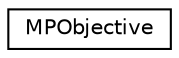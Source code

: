 digraph "Graphical Class Hierarchy"
{
 // LATEX_PDF_SIZE
  edge [fontname="Helvetica",fontsize="10",labelfontname="Helvetica",labelfontsize="10"];
  node [fontname="Helvetica",fontsize="10",shape=record];
  rankdir="LR";
  Node0 [label="MPObjective",height=0.2,width=0.4,color="black", fillcolor="white", style="filled",URL="$classoperations__research_1_1_m_p_objective.html",tooltip="A class to express a linear objective."];
}
